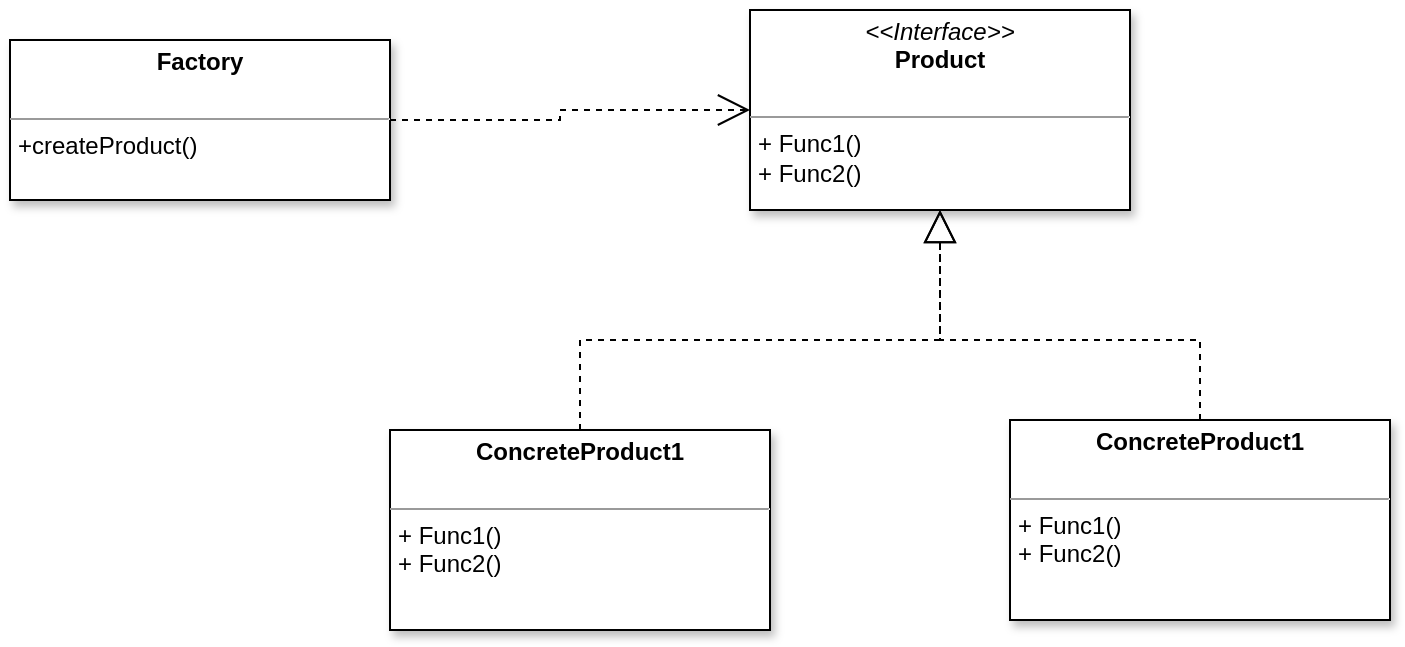<mxfile version="21.2.7" type="device">
  <diagram id="fD20Im8lIcM0EdVMIQq6" name="第 1 页">
    <mxGraphModel dx="1434" dy="854" grid="1" gridSize="10" guides="1" tooltips="1" connect="1" arrows="1" fold="1" page="1" pageScale="1" pageWidth="827" pageHeight="1169" math="0" shadow="0">
      <root>
        <mxCell id="0" />
        <mxCell id="1" parent="0" />
        <mxCell id="rNg9Dq2vJt5PPlVK3cZ4-2" value="&lt;p style=&quot;margin:0px;margin-top:4px;text-align:center;&quot;&gt;&lt;i&gt;&amp;lt;&amp;lt;Interface&amp;gt;&amp;gt;&lt;/i&gt;&lt;br&gt;&lt;b&gt;Product&lt;/b&gt;&lt;/p&gt;&lt;br&gt;&lt;hr size=&quot;1&quot;&gt;&lt;p style=&quot;margin:0px;margin-left:4px;&quot;&gt;+ Func1()&lt;br&gt;+ Func2()&lt;/p&gt;" style="verticalAlign=top;align=left;overflow=fill;fontSize=12;fontFamily=Helvetica;html=1;whiteSpace=wrap;shadow=1;" vertex="1" parent="1">
          <mxGeometry x="610" y="275" width="190" height="100" as="geometry" />
        </mxCell>
        <mxCell id="rNg9Dq2vJt5PPlVK3cZ4-5" style="edgeStyle=orthogonalEdgeStyle;rounded=0;orthogonalLoop=1;jettySize=auto;html=1;exitX=0.5;exitY=0;exitDx=0;exitDy=0;entryX=0.5;entryY=1;entryDx=0;entryDy=0;dashed=1;endArrow=block;endFill=0;startSize=14;endSize=14;" edge="1" parent="1" source="rNg9Dq2vJt5PPlVK3cZ4-3" target="rNg9Dq2vJt5PPlVK3cZ4-2">
          <mxGeometry relative="1" as="geometry">
            <Array as="points">
              <mxPoint x="525" y="440" />
              <mxPoint x="705" y="440" />
            </Array>
          </mxGeometry>
        </mxCell>
        <mxCell id="rNg9Dq2vJt5PPlVK3cZ4-3" value="&lt;p style=&quot;margin:0px;margin-top:4px;text-align:center;&quot;&gt;&lt;b style=&quot;&quot;&gt;ConcreteProduct1&lt;/b&gt;&lt;/p&gt;&lt;br&gt;&lt;hr size=&quot;1&quot;&gt;&lt;p style=&quot;margin:0px;margin-left:4px;&quot;&gt;+ Func1()&lt;br&gt;+ Func2()&lt;/p&gt;" style="verticalAlign=top;align=left;overflow=fill;fontSize=12;fontFamily=Helvetica;html=1;whiteSpace=wrap;shadow=1;" vertex="1" parent="1">
          <mxGeometry x="430" y="485" width="190" height="100" as="geometry" />
        </mxCell>
        <mxCell id="rNg9Dq2vJt5PPlVK3cZ4-6" style="edgeStyle=orthogonalEdgeStyle;rounded=0;orthogonalLoop=1;jettySize=auto;html=1;exitX=0.5;exitY=0;exitDx=0;exitDy=0;dashed=1;endArrow=block;endFill=0;startSize=14;endSize=14;" edge="1" parent="1" source="rNg9Dq2vJt5PPlVK3cZ4-4">
          <mxGeometry relative="1" as="geometry">
            <mxPoint x="705" y="375" as="targetPoint" />
            <Array as="points">
              <mxPoint x="835" y="440" />
              <mxPoint x="705" y="440" />
            </Array>
          </mxGeometry>
        </mxCell>
        <mxCell id="rNg9Dq2vJt5PPlVK3cZ4-4" value="&lt;p style=&quot;margin:0px;margin-top:4px;text-align:center;&quot;&gt;&lt;b style=&quot;&quot;&gt;ConcreteProduct1&lt;/b&gt;&lt;/p&gt;&lt;br&gt;&lt;hr size=&quot;1&quot;&gt;&lt;p style=&quot;margin:0px;margin-left:4px;&quot;&gt;+ Func1()&lt;br&gt;+ Func2()&lt;/p&gt;" style="verticalAlign=top;align=left;overflow=fill;fontSize=12;fontFamily=Helvetica;html=1;whiteSpace=wrap;shadow=1;" vertex="1" parent="1">
          <mxGeometry x="740" y="480" width="190" height="100" as="geometry" />
        </mxCell>
        <mxCell id="rNg9Dq2vJt5PPlVK3cZ4-8" style="edgeStyle=orthogonalEdgeStyle;rounded=0;orthogonalLoop=1;jettySize=auto;html=1;exitX=1;exitY=0.5;exitDx=0;exitDy=0;entryX=0;entryY=0.5;entryDx=0;entryDy=0;endArrow=open;endFill=0;dashed=1;endSize=14;" edge="1" parent="1" source="rNg9Dq2vJt5PPlVK3cZ4-7" target="rNg9Dq2vJt5PPlVK3cZ4-2">
          <mxGeometry relative="1" as="geometry" />
        </mxCell>
        <mxCell id="rNg9Dq2vJt5PPlVK3cZ4-7" value="&lt;p style=&quot;margin:0px;margin-top:4px;text-align:center;&quot;&gt;&lt;b style=&quot;&quot;&gt;Factory&lt;/b&gt;&lt;/p&gt;&lt;br&gt;&lt;hr size=&quot;1&quot;&gt;&lt;p style=&quot;margin:0px;margin-left:4px;&quot;&gt;+createProduct()&lt;/p&gt;" style="verticalAlign=top;align=left;overflow=fill;fontSize=12;fontFamily=Helvetica;html=1;whiteSpace=wrap;shadow=1;" vertex="1" parent="1">
          <mxGeometry x="240" y="290" width="190" height="80" as="geometry" />
        </mxCell>
      </root>
    </mxGraphModel>
  </diagram>
</mxfile>

